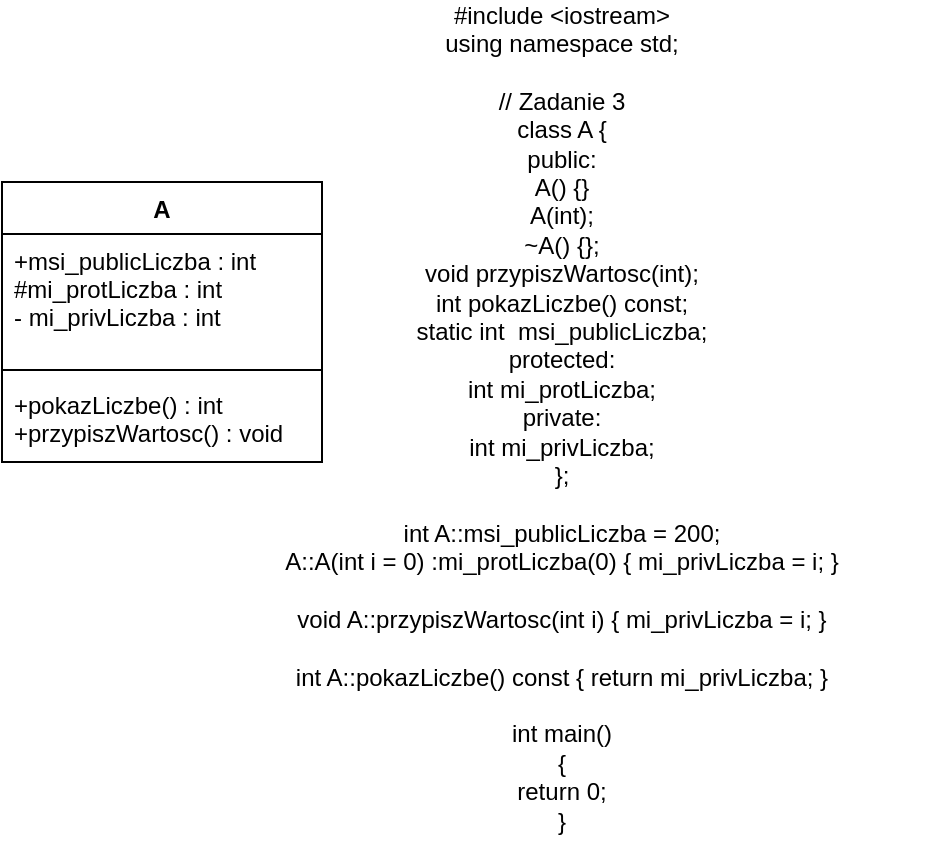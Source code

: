<mxfile version="18.0.1" type="device"><diagram id="3fPBKWu67ILuWzVxC6cQ" name="Page-1"><mxGraphModel dx="460" dy="784" grid="1" gridSize="10" guides="1" tooltips="1" connect="1" arrows="1" fold="1" page="1" pageScale="1" pageWidth="827" pageHeight="1169" math="0" shadow="0"><root><mxCell id="0"/><mxCell id="1" parent="0"/><mxCell id="nWFrTCVG3UYeQfzAjb5J-1" value="A" style="swimlane;fontStyle=1;align=center;verticalAlign=top;childLayout=stackLayout;horizontal=1;startSize=26;horizontalStack=0;resizeParent=1;resizeParentMax=0;resizeLast=0;collapsible=1;marginBottom=0;" vertex="1" parent="1"><mxGeometry x="30" y="110" width="160" height="140" as="geometry"/></mxCell><mxCell id="nWFrTCVG3UYeQfzAjb5J-2" value="+msi_publicLiczba : int&#10;#mi_protLiczba : int&#10;- mi_privLiczba : int" style="text;strokeColor=none;fillColor=none;align=left;verticalAlign=top;spacingLeft=4;spacingRight=4;overflow=hidden;rotatable=0;points=[[0,0.5],[1,0.5]];portConstraint=eastwest;" vertex="1" parent="nWFrTCVG3UYeQfzAjb5J-1"><mxGeometry y="26" width="160" height="64" as="geometry"/></mxCell><mxCell id="nWFrTCVG3UYeQfzAjb5J-3" value="" style="line;strokeWidth=1;fillColor=none;align=left;verticalAlign=middle;spacingTop=-1;spacingLeft=3;spacingRight=3;rotatable=0;labelPosition=right;points=[];portConstraint=eastwest;" vertex="1" parent="nWFrTCVG3UYeQfzAjb5J-1"><mxGeometry y="90" width="160" height="8" as="geometry"/></mxCell><mxCell id="nWFrTCVG3UYeQfzAjb5J-4" value="+pokazLiczbe() : int&#10;+przypiszWartosc() : void" style="text;strokeColor=none;fillColor=none;align=left;verticalAlign=top;spacingLeft=4;spacingRight=4;overflow=hidden;rotatable=0;points=[[0,0.5],[1,0.5]];portConstraint=eastwest;" vertex="1" parent="nWFrTCVG3UYeQfzAjb5J-1"><mxGeometry y="98" width="160" height="42" as="geometry"/></mxCell><mxCell id="nWFrTCVG3UYeQfzAjb5J-5" value="&lt;div&gt;#include &amp;lt;iostream&amp;gt;&lt;/div&gt;&lt;div&gt;using namespace std;&lt;/div&gt;&lt;div&gt;&lt;br&gt;&lt;/div&gt;&lt;div&gt;// Zadanie 3&lt;/div&gt;&lt;div&gt;class A {&lt;/div&gt;&lt;div&gt;public:&lt;/div&gt;&lt;div&gt;&lt;span style=&quot;&quot;&gt;&#9;&lt;/span&gt;A() {}&lt;/div&gt;&lt;div&gt;&lt;span style=&quot;&quot;&gt;&#9;&lt;/span&gt;A(int);&lt;/div&gt;&lt;div&gt;&lt;span style=&quot;&quot;&gt;&#9;&lt;/span&gt;~A() {};&lt;/div&gt;&lt;div&gt;&lt;span style=&quot;&quot;&gt;&#9;&lt;/span&gt;void przypiszWartosc(int);&lt;/div&gt;&lt;div&gt;&lt;span style=&quot;&quot;&gt;&#9;&lt;/span&gt;int pokazLiczbe() const;&lt;/div&gt;&lt;div&gt;&lt;span style=&quot;&quot;&gt;&#9;&lt;/span&gt;static int&amp;nbsp; msi_publicLiczba;&lt;/div&gt;&lt;div&gt;protected:&lt;/div&gt;&lt;div&gt;&lt;span style=&quot;&quot;&gt;&#9;&lt;/span&gt;int mi_protLiczba;&lt;/div&gt;&lt;div&gt;private:&lt;/div&gt;&lt;div&gt;&lt;span style=&quot;&quot;&gt;&#9;&lt;/span&gt;int mi_privLiczba;&lt;/div&gt;&lt;div&gt;};&lt;/div&gt;&lt;div&gt;&lt;br&gt;&lt;/div&gt;&lt;div&gt;int A::msi_publicLiczba = 200;&lt;/div&gt;&lt;div&gt;A::A(int i = 0) :mi_protLiczba(0) { mi_privLiczba = i; }&lt;/div&gt;&lt;div&gt;&lt;br&gt;&lt;/div&gt;&lt;div&gt;void A::przypiszWartosc(int i) { mi_privLiczba = i; }&lt;/div&gt;&lt;div&gt;&lt;br&gt;&lt;/div&gt;&lt;div&gt;int A::pokazLiczbe() const { return mi_privLiczba; }&lt;/div&gt;&lt;div&gt;&lt;br&gt;&lt;/div&gt;&lt;div&gt;int main()&lt;/div&gt;&lt;div&gt;{&lt;/div&gt;&lt;div&gt;&lt;span style=&quot;&quot;&gt;&#9;&lt;/span&gt;return 0;&lt;/div&gt;&lt;div&gt;}&lt;/div&gt;&lt;div&gt;&lt;br&gt;&lt;/div&gt;" style="text;html=1;strokeColor=none;fillColor=none;align=center;verticalAlign=middle;whiteSpace=wrap;rounded=0;" vertex="1" parent="1"><mxGeometry x="120" y="220" width="380" height="30" as="geometry"/></mxCell></root></mxGraphModel></diagram></mxfile>